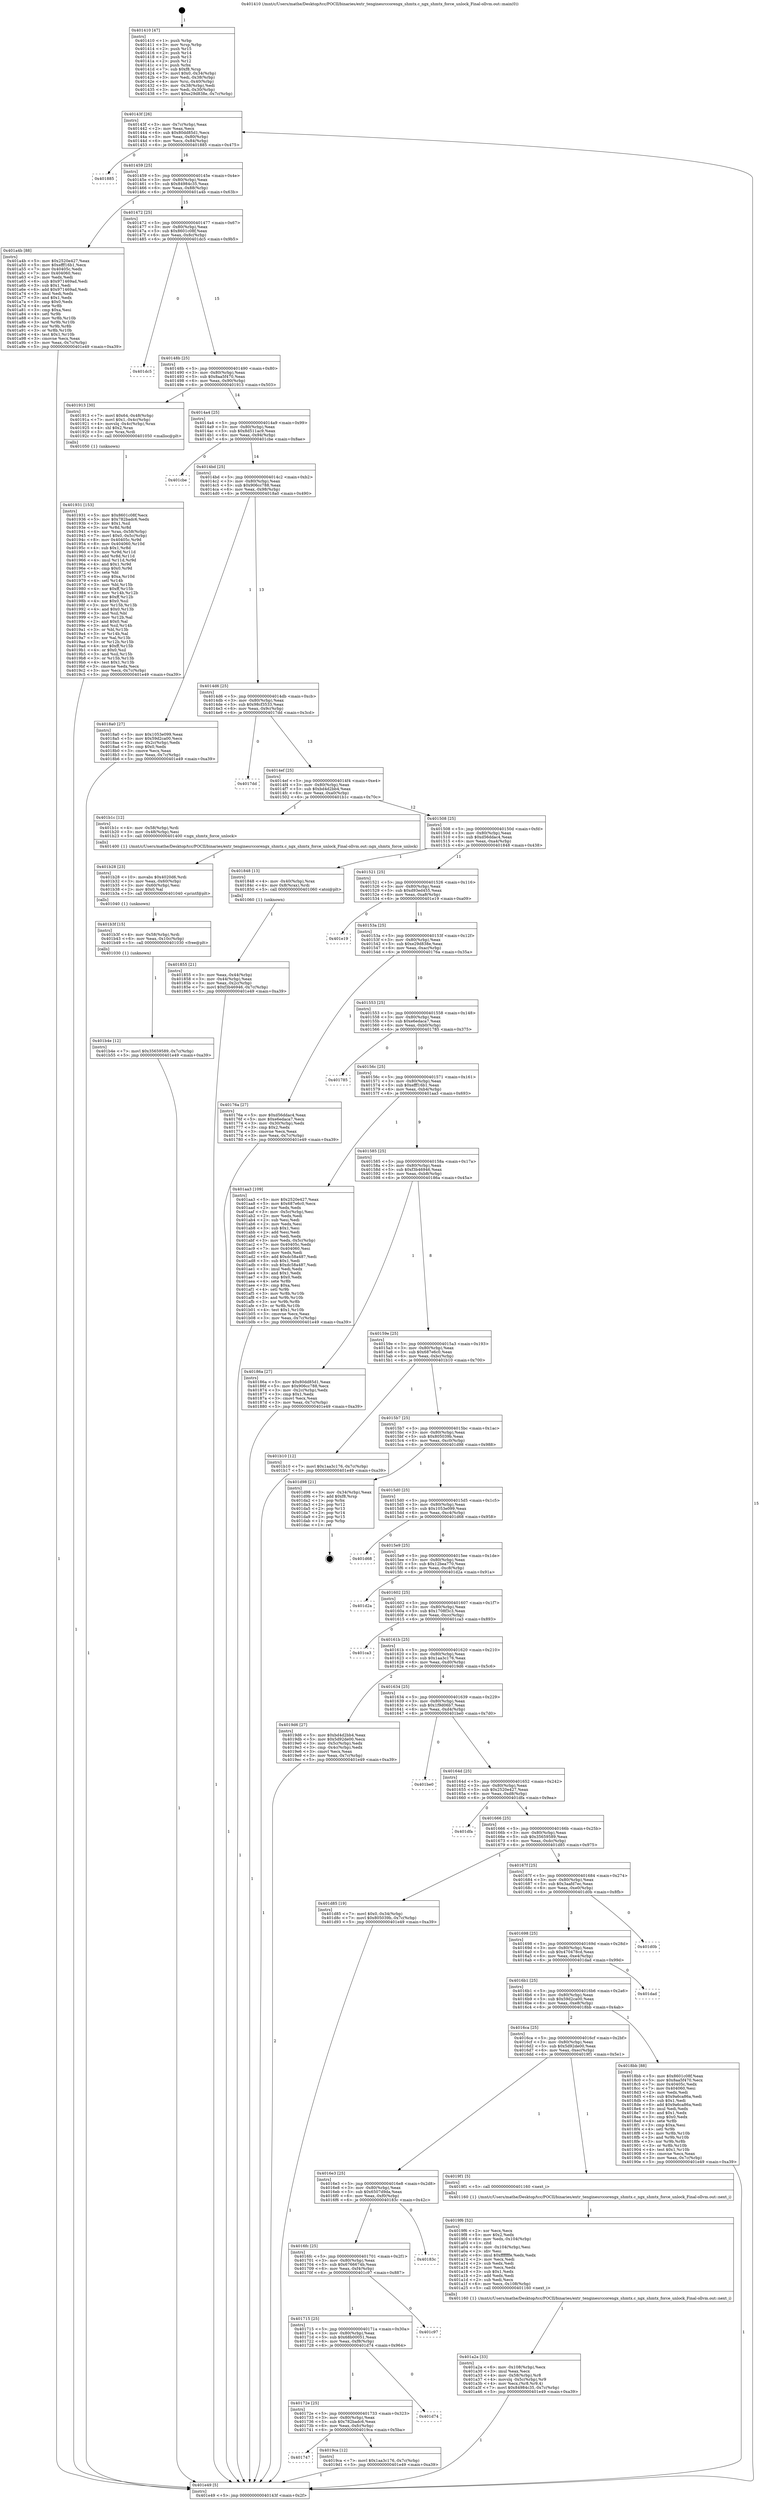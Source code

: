 digraph "0x401410" {
  label = "0x401410 (/mnt/c/Users/mathe/Desktop/tcc/POCII/binaries/extr_tenginesrccorengx_shmtx.c_ngx_shmtx_force_unlock_Final-ollvm.out::main(0))"
  labelloc = "t"
  node[shape=record]

  Entry [label="",width=0.3,height=0.3,shape=circle,fillcolor=black,style=filled]
  "0x40143f" [label="{
     0x40143f [26]\l
     | [instrs]\l
     &nbsp;&nbsp;0x40143f \<+3\>: mov -0x7c(%rbp),%eax\l
     &nbsp;&nbsp;0x401442 \<+2\>: mov %eax,%ecx\l
     &nbsp;&nbsp;0x401444 \<+6\>: sub $0x80dd85d1,%ecx\l
     &nbsp;&nbsp;0x40144a \<+3\>: mov %eax,-0x80(%rbp)\l
     &nbsp;&nbsp;0x40144d \<+6\>: mov %ecx,-0x84(%rbp)\l
     &nbsp;&nbsp;0x401453 \<+6\>: je 0000000000401885 \<main+0x475\>\l
  }"]
  "0x401885" [label="{
     0x401885\l
  }", style=dashed]
  "0x401459" [label="{
     0x401459 [25]\l
     | [instrs]\l
     &nbsp;&nbsp;0x401459 \<+5\>: jmp 000000000040145e \<main+0x4e\>\l
     &nbsp;&nbsp;0x40145e \<+3\>: mov -0x80(%rbp),%eax\l
     &nbsp;&nbsp;0x401461 \<+5\>: sub $0x84984c35,%eax\l
     &nbsp;&nbsp;0x401466 \<+6\>: mov %eax,-0x88(%rbp)\l
     &nbsp;&nbsp;0x40146c \<+6\>: je 0000000000401a4b \<main+0x63b\>\l
  }"]
  Exit [label="",width=0.3,height=0.3,shape=circle,fillcolor=black,style=filled,peripheries=2]
  "0x401a4b" [label="{
     0x401a4b [88]\l
     | [instrs]\l
     &nbsp;&nbsp;0x401a4b \<+5\>: mov $0x2520e427,%eax\l
     &nbsp;&nbsp;0x401a50 \<+5\>: mov $0xefff16b1,%ecx\l
     &nbsp;&nbsp;0x401a55 \<+7\>: mov 0x40405c,%edx\l
     &nbsp;&nbsp;0x401a5c \<+7\>: mov 0x404060,%esi\l
     &nbsp;&nbsp;0x401a63 \<+2\>: mov %edx,%edi\l
     &nbsp;&nbsp;0x401a65 \<+6\>: sub $0x971469ad,%edi\l
     &nbsp;&nbsp;0x401a6b \<+3\>: sub $0x1,%edi\l
     &nbsp;&nbsp;0x401a6e \<+6\>: add $0x971469ad,%edi\l
     &nbsp;&nbsp;0x401a74 \<+3\>: imul %edi,%edx\l
     &nbsp;&nbsp;0x401a77 \<+3\>: and $0x1,%edx\l
     &nbsp;&nbsp;0x401a7a \<+3\>: cmp $0x0,%edx\l
     &nbsp;&nbsp;0x401a7d \<+4\>: sete %r8b\l
     &nbsp;&nbsp;0x401a81 \<+3\>: cmp $0xa,%esi\l
     &nbsp;&nbsp;0x401a84 \<+4\>: setl %r9b\l
     &nbsp;&nbsp;0x401a88 \<+3\>: mov %r8b,%r10b\l
     &nbsp;&nbsp;0x401a8b \<+3\>: and %r9b,%r10b\l
     &nbsp;&nbsp;0x401a8e \<+3\>: xor %r9b,%r8b\l
     &nbsp;&nbsp;0x401a91 \<+3\>: or %r8b,%r10b\l
     &nbsp;&nbsp;0x401a94 \<+4\>: test $0x1,%r10b\l
     &nbsp;&nbsp;0x401a98 \<+3\>: cmovne %ecx,%eax\l
     &nbsp;&nbsp;0x401a9b \<+3\>: mov %eax,-0x7c(%rbp)\l
     &nbsp;&nbsp;0x401a9e \<+5\>: jmp 0000000000401e49 \<main+0xa39\>\l
  }"]
  "0x401472" [label="{
     0x401472 [25]\l
     | [instrs]\l
     &nbsp;&nbsp;0x401472 \<+5\>: jmp 0000000000401477 \<main+0x67\>\l
     &nbsp;&nbsp;0x401477 \<+3\>: mov -0x80(%rbp),%eax\l
     &nbsp;&nbsp;0x40147a \<+5\>: sub $0x8601c08f,%eax\l
     &nbsp;&nbsp;0x40147f \<+6\>: mov %eax,-0x8c(%rbp)\l
     &nbsp;&nbsp;0x401485 \<+6\>: je 0000000000401dc5 \<main+0x9b5\>\l
  }"]
  "0x401b4e" [label="{
     0x401b4e [12]\l
     | [instrs]\l
     &nbsp;&nbsp;0x401b4e \<+7\>: movl $0x35659589,-0x7c(%rbp)\l
     &nbsp;&nbsp;0x401b55 \<+5\>: jmp 0000000000401e49 \<main+0xa39\>\l
  }"]
  "0x401dc5" [label="{
     0x401dc5\l
  }", style=dashed]
  "0x40148b" [label="{
     0x40148b [25]\l
     | [instrs]\l
     &nbsp;&nbsp;0x40148b \<+5\>: jmp 0000000000401490 \<main+0x80\>\l
     &nbsp;&nbsp;0x401490 \<+3\>: mov -0x80(%rbp),%eax\l
     &nbsp;&nbsp;0x401493 \<+5\>: sub $0x8aa5f470,%eax\l
     &nbsp;&nbsp;0x401498 \<+6\>: mov %eax,-0x90(%rbp)\l
     &nbsp;&nbsp;0x40149e \<+6\>: je 0000000000401913 \<main+0x503\>\l
  }"]
  "0x401b3f" [label="{
     0x401b3f [15]\l
     | [instrs]\l
     &nbsp;&nbsp;0x401b3f \<+4\>: mov -0x58(%rbp),%rdi\l
     &nbsp;&nbsp;0x401b43 \<+6\>: mov %eax,-0x10c(%rbp)\l
     &nbsp;&nbsp;0x401b49 \<+5\>: call 0000000000401030 \<free@plt\>\l
     | [calls]\l
     &nbsp;&nbsp;0x401030 \{1\} (unknown)\l
  }"]
  "0x401913" [label="{
     0x401913 [30]\l
     | [instrs]\l
     &nbsp;&nbsp;0x401913 \<+7\>: movl $0x64,-0x48(%rbp)\l
     &nbsp;&nbsp;0x40191a \<+7\>: movl $0x1,-0x4c(%rbp)\l
     &nbsp;&nbsp;0x401921 \<+4\>: movslq -0x4c(%rbp),%rax\l
     &nbsp;&nbsp;0x401925 \<+4\>: shl $0x2,%rax\l
     &nbsp;&nbsp;0x401929 \<+3\>: mov %rax,%rdi\l
     &nbsp;&nbsp;0x40192c \<+5\>: call 0000000000401050 \<malloc@plt\>\l
     | [calls]\l
     &nbsp;&nbsp;0x401050 \{1\} (unknown)\l
  }"]
  "0x4014a4" [label="{
     0x4014a4 [25]\l
     | [instrs]\l
     &nbsp;&nbsp;0x4014a4 \<+5\>: jmp 00000000004014a9 \<main+0x99\>\l
     &nbsp;&nbsp;0x4014a9 \<+3\>: mov -0x80(%rbp),%eax\l
     &nbsp;&nbsp;0x4014ac \<+5\>: sub $0x8d511ac9,%eax\l
     &nbsp;&nbsp;0x4014b1 \<+6\>: mov %eax,-0x94(%rbp)\l
     &nbsp;&nbsp;0x4014b7 \<+6\>: je 0000000000401cbe \<main+0x8ae\>\l
  }"]
  "0x401b28" [label="{
     0x401b28 [23]\l
     | [instrs]\l
     &nbsp;&nbsp;0x401b28 \<+10\>: movabs $0x4020d6,%rdi\l
     &nbsp;&nbsp;0x401b32 \<+3\>: mov %eax,-0x60(%rbp)\l
     &nbsp;&nbsp;0x401b35 \<+3\>: mov -0x60(%rbp),%esi\l
     &nbsp;&nbsp;0x401b38 \<+2\>: mov $0x0,%al\l
     &nbsp;&nbsp;0x401b3a \<+5\>: call 0000000000401040 \<printf@plt\>\l
     | [calls]\l
     &nbsp;&nbsp;0x401040 \{1\} (unknown)\l
  }"]
  "0x401cbe" [label="{
     0x401cbe\l
  }", style=dashed]
  "0x4014bd" [label="{
     0x4014bd [25]\l
     | [instrs]\l
     &nbsp;&nbsp;0x4014bd \<+5\>: jmp 00000000004014c2 \<main+0xb2\>\l
     &nbsp;&nbsp;0x4014c2 \<+3\>: mov -0x80(%rbp),%eax\l
     &nbsp;&nbsp;0x4014c5 \<+5\>: sub $0x906cc788,%eax\l
     &nbsp;&nbsp;0x4014ca \<+6\>: mov %eax,-0x98(%rbp)\l
     &nbsp;&nbsp;0x4014d0 \<+6\>: je 00000000004018a0 \<main+0x490\>\l
  }"]
  "0x401a2a" [label="{
     0x401a2a [33]\l
     | [instrs]\l
     &nbsp;&nbsp;0x401a2a \<+6\>: mov -0x108(%rbp),%ecx\l
     &nbsp;&nbsp;0x401a30 \<+3\>: imul %eax,%ecx\l
     &nbsp;&nbsp;0x401a33 \<+4\>: mov -0x58(%rbp),%r8\l
     &nbsp;&nbsp;0x401a37 \<+4\>: movslq -0x5c(%rbp),%r9\l
     &nbsp;&nbsp;0x401a3b \<+4\>: mov %ecx,(%r8,%r9,4)\l
     &nbsp;&nbsp;0x401a3f \<+7\>: movl $0x84984c35,-0x7c(%rbp)\l
     &nbsp;&nbsp;0x401a46 \<+5\>: jmp 0000000000401e49 \<main+0xa39\>\l
  }"]
  "0x4018a0" [label="{
     0x4018a0 [27]\l
     | [instrs]\l
     &nbsp;&nbsp;0x4018a0 \<+5\>: mov $0x1053e099,%eax\l
     &nbsp;&nbsp;0x4018a5 \<+5\>: mov $0x59d2ca00,%ecx\l
     &nbsp;&nbsp;0x4018aa \<+3\>: mov -0x2c(%rbp),%edx\l
     &nbsp;&nbsp;0x4018ad \<+3\>: cmp $0x0,%edx\l
     &nbsp;&nbsp;0x4018b0 \<+3\>: cmove %ecx,%eax\l
     &nbsp;&nbsp;0x4018b3 \<+3\>: mov %eax,-0x7c(%rbp)\l
     &nbsp;&nbsp;0x4018b6 \<+5\>: jmp 0000000000401e49 \<main+0xa39\>\l
  }"]
  "0x4014d6" [label="{
     0x4014d6 [25]\l
     | [instrs]\l
     &nbsp;&nbsp;0x4014d6 \<+5\>: jmp 00000000004014db \<main+0xcb\>\l
     &nbsp;&nbsp;0x4014db \<+3\>: mov -0x80(%rbp),%eax\l
     &nbsp;&nbsp;0x4014de \<+5\>: sub $0x98cf3533,%eax\l
     &nbsp;&nbsp;0x4014e3 \<+6\>: mov %eax,-0x9c(%rbp)\l
     &nbsp;&nbsp;0x4014e9 \<+6\>: je 00000000004017dd \<main+0x3cd\>\l
  }"]
  "0x4019f6" [label="{
     0x4019f6 [52]\l
     | [instrs]\l
     &nbsp;&nbsp;0x4019f6 \<+2\>: xor %ecx,%ecx\l
     &nbsp;&nbsp;0x4019f8 \<+5\>: mov $0x2,%edx\l
     &nbsp;&nbsp;0x4019fd \<+6\>: mov %edx,-0x104(%rbp)\l
     &nbsp;&nbsp;0x401a03 \<+1\>: cltd\l
     &nbsp;&nbsp;0x401a04 \<+6\>: mov -0x104(%rbp),%esi\l
     &nbsp;&nbsp;0x401a0a \<+2\>: idiv %esi\l
     &nbsp;&nbsp;0x401a0c \<+6\>: imul $0xfffffffe,%edx,%edx\l
     &nbsp;&nbsp;0x401a12 \<+2\>: mov %ecx,%edi\l
     &nbsp;&nbsp;0x401a14 \<+2\>: sub %edx,%edi\l
     &nbsp;&nbsp;0x401a16 \<+2\>: mov %ecx,%edx\l
     &nbsp;&nbsp;0x401a18 \<+3\>: sub $0x1,%edx\l
     &nbsp;&nbsp;0x401a1b \<+2\>: add %edx,%edi\l
     &nbsp;&nbsp;0x401a1d \<+2\>: sub %edi,%ecx\l
     &nbsp;&nbsp;0x401a1f \<+6\>: mov %ecx,-0x108(%rbp)\l
     &nbsp;&nbsp;0x401a25 \<+5\>: call 0000000000401160 \<next_i\>\l
     | [calls]\l
     &nbsp;&nbsp;0x401160 \{1\} (/mnt/c/Users/mathe/Desktop/tcc/POCII/binaries/extr_tenginesrccorengx_shmtx.c_ngx_shmtx_force_unlock_Final-ollvm.out::next_i)\l
  }"]
  "0x4017dd" [label="{
     0x4017dd\l
  }", style=dashed]
  "0x4014ef" [label="{
     0x4014ef [25]\l
     | [instrs]\l
     &nbsp;&nbsp;0x4014ef \<+5\>: jmp 00000000004014f4 \<main+0xe4\>\l
     &nbsp;&nbsp;0x4014f4 \<+3\>: mov -0x80(%rbp),%eax\l
     &nbsp;&nbsp;0x4014f7 \<+5\>: sub $0xbd4d2bb4,%eax\l
     &nbsp;&nbsp;0x4014fc \<+6\>: mov %eax,-0xa0(%rbp)\l
     &nbsp;&nbsp;0x401502 \<+6\>: je 0000000000401b1c \<main+0x70c\>\l
  }"]
  "0x401747" [label="{
     0x401747\l
  }", style=dashed]
  "0x401b1c" [label="{
     0x401b1c [12]\l
     | [instrs]\l
     &nbsp;&nbsp;0x401b1c \<+4\>: mov -0x58(%rbp),%rdi\l
     &nbsp;&nbsp;0x401b20 \<+3\>: mov -0x48(%rbp),%esi\l
     &nbsp;&nbsp;0x401b23 \<+5\>: call 0000000000401400 \<ngx_shmtx_force_unlock\>\l
     | [calls]\l
     &nbsp;&nbsp;0x401400 \{1\} (/mnt/c/Users/mathe/Desktop/tcc/POCII/binaries/extr_tenginesrccorengx_shmtx.c_ngx_shmtx_force_unlock_Final-ollvm.out::ngx_shmtx_force_unlock)\l
  }"]
  "0x401508" [label="{
     0x401508 [25]\l
     | [instrs]\l
     &nbsp;&nbsp;0x401508 \<+5\>: jmp 000000000040150d \<main+0xfd\>\l
     &nbsp;&nbsp;0x40150d \<+3\>: mov -0x80(%rbp),%eax\l
     &nbsp;&nbsp;0x401510 \<+5\>: sub $0xd56ddac4,%eax\l
     &nbsp;&nbsp;0x401515 \<+6\>: mov %eax,-0xa4(%rbp)\l
     &nbsp;&nbsp;0x40151b \<+6\>: je 0000000000401848 \<main+0x438\>\l
  }"]
  "0x4019ca" [label="{
     0x4019ca [12]\l
     | [instrs]\l
     &nbsp;&nbsp;0x4019ca \<+7\>: movl $0x1aa3c176,-0x7c(%rbp)\l
     &nbsp;&nbsp;0x4019d1 \<+5\>: jmp 0000000000401e49 \<main+0xa39\>\l
  }"]
  "0x401848" [label="{
     0x401848 [13]\l
     | [instrs]\l
     &nbsp;&nbsp;0x401848 \<+4\>: mov -0x40(%rbp),%rax\l
     &nbsp;&nbsp;0x40184c \<+4\>: mov 0x8(%rax),%rdi\l
     &nbsp;&nbsp;0x401850 \<+5\>: call 0000000000401060 \<atoi@plt\>\l
     | [calls]\l
     &nbsp;&nbsp;0x401060 \{1\} (unknown)\l
  }"]
  "0x401521" [label="{
     0x401521 [25]\l
     | [instrs]\l
     &nbsp;&nbsp;0x401521 \<+5\>: jmp 0000000000401526 \<main+0x116\>\l
     &nbsp;&nbsp;0x401526 \<+3\>: mov -0x80(%rbp),%eax\l
     &nbsp;&nbsp;0x401529 \<+5\>: sub $0xd93ed455,%eax\l
     &nbsp;&nbsp;0x40152e \<+6\>: mov %eax,-0xa8(%rbp)\l
     &nbsp;&nbsp;0x401534 \<+6\>: je 0000000000401e19 \<main+0xa09\>\l
  }"]
  "0x40172e" [label="{
     0x40172e [25]\l
     | [instrs]\l
     &nbsp;&nbsp;0x40172e \<+5\>: jmp 0000000000401733 \<main+0x323\>\l
     &nbsp;&nbsp;0x401733 \<+3\>: mov -0x80(%rbp),%eax\l
     &nbsp;&nbsp;0x401736 \<+5\>: sub $0x782badc6,%eax\l
     &nbsp;&nbsp;0x40173b \<+6\>: mov %eax,-0xfc(%rbp)\l
     &nbsp;&nbsp;0x401741 \<+6\>: je 00000000004019ca \<main+0x5ba\>\l
  }"]
  "0x401e19" [label="{
     0x401e19\l
  }", style=dashed]
  "0x40153a" [label="{
     0x40153a [25]\l
     | [instrs]\l
     &nbsp;&nbsp;0x40153a \<+5\>: jmp 000000000040153f \<main+0x12f\>\l
     &nbsp;&nbsp;0x40153f \<+3\>: mov -0x80(%rbp),%eax\l
     &nbsp;&nbsp;0x401542 \<+5\>: sub $0xe29d838e,%eax\l
     &nbsp;&nbsp;0x401547 \<+6\>: mov %eax,-0xac(%rbp)\l
     &nbsp;&nbsp;0x40154d \<+6\>: je 000000000040176a \<main+0x35a\>\l
  }"]
  "0x401d74" [label="{
     0x401d74\l
  }", style=dashed]
  "0x40176a" [label="{
     0x40176a [27]\l
     | [instrs]\l
     &nbsp;&nbsp;0x40176a \<+5\>: mov $0xd56ddac4,%eax\l
     &nbsp;&nbsp;0x40176f \<+5\>: mov $0xe6edaca7,%ecx\l
     &nbsp;&nbsp;0x401774 \<+3\>: mov -0x30(%rbp),%edx\l
     &nbsp;&nbsp;0x401777 \<+3\>: cmp $0x2,%edx\l
     &nbsp;&nbsp;0x40177a \<+3\>: cmovne %ecx,%eax\l
     &nbsp;&nbsp;0x40177d \<+3\>: mov %eax,-0x7c(%rbp)\l
     &nbsp;&nbsp;0x401780 \<+5\>: jmp 0000000000401e49 \<main+0xa39\>\l
  }"]
  "0x401553" [label="{
     0x401553 [25]\l
     | [instrs]\l
     &nbsp;&nbsp;0x401553 \<+5\>: jmp 0000000000401558 \<main+0x148\>\l
     &nbsp;&nbsp;0x401558 \<+3\>: mov -0x80(%rbp),%eax\l
     &nbsp;&nbsp;0x40155b \<+5\>: sub $0xe6edaca7,%eax\l
     &nbsp;&nbsp;0x401560 \<+6\>: mov %eax,-0xb0(%rbp)\l
     &nbsp;&nbsp;0x401566 \<+6\>: je 0000000000401785 \<main+0x375\>\l
  }"]
  "0x401e49" [label="{
     0x401e49 [5]\l
     | [instrs]\l
     &nbsp;&nbsp;0x401e49 \<+5\>: jmp 000000000040143f \<main+0x2f\>\l
  }"]
  "0x401410" [label="{
     0x401410 [47]\l
     | [instrs]\l
     &nbsp;&nbsp;0x401410 \<+1\>: push %rbp\l
     &nbsp;&nbsp;0x401411 \<+3\>: mov %rsp,%rbp\l
     &nbsp;&nbsp;0x401414 \<+2\>: push %r15\l
     &nbsp;&nbsp;0x401416 \<+2\>: push %r14\l
     &nbsp;&nbsp;0x401418 \<+2\>: push %r13\l
     &nbsp;&nbsp;0x40141a \<+2\>: push %r12\l
     &nbsp;&nbsp;0x40141c \<+1\>: push %rbx\l
     &nbsp;&nbsp;0x40141d \<+7\>: sub $0xf8,%rsp\l
     &nbsp;&nbsp;0x401424 \<+7\>: movl $0x0,-0x34(%rbp)\l
     &nbsp;&nbsp;0x40142b \<+3\>: mov %edi,-0x38(%rbp)\l
     &nbsp;&nbsp;0x40142e \<+4\>: mov %rsi,-0x40(%rbp)\l
     &nbsp;&nbsp;0x401432 \<+3\>: mov -0x38(%rbp),%edi\l
     &nbsp;&nbsp;0x401435 \<+3\>: mov %edi,-0x30(%rbp)\l
     &nbsp;&nbsp;0x401438 \<+7\>: movl $0xe29d838e,-0x7c(%rbp)\l
  }"]
  "0x401855" [label="{
     0x401855 [21]\l
     | [instrs]\l
     &nbsp;&nbsp;0x401855 \<+3\>: mov %eax,-0x44(%rbp)\l
     &nbsp;&nbsp;0x401858 \<+3\>: mov -0x44(%rbp),%eax\l
     &nbsp;&nbsp;0x40185b \<+3\>: mov %eax,-0x2c(%rbp)\l
     &nbsp;&nbsp;0x40185e \<+7\>: movl $0xf3b46946,-0x7c(%rbp)\l
     &nbsp;&nbsp;0x401865 \<+5\>: jmp 0000000000401e49 \<main+0xa39\>\l
  }"]
  "0x401715" [label="{
     0x401715 [25]\l
     | [instrs]\l
     &nbsp;&nbsp;0x401715 \<+5\>: jmp 000000000040171a \<main+0x30a\>\l
     &nbsp;&nbsp;0x40171a \<+3\>: mov -0x80(%rbp),%eax\l
     &nbsp;&nbsp;0x40171d \<+5\>: sub $0x68b00051,%eax\l
     &nbsp;&nbsp;0x401722 \<+6\>: mov %eax,-0xf8(%rbp)\l
     &nbsp;&nbsp;0x401728 \<+6\>: je 0000000000401d74 \<main+0x964\>\l
  }"]
  "0x401785" [label="{
     0x401785\l
  }", style=dashed]
  "0x40156c" [label="{
     0x40156c [25]\l
     | [instrs]\l
     &nbsp;&nbsp;0x40156c \<+5\>: jmp 0000000000401571 \<main+0x161\>\l
     &nbsp;&nbsp;0x401571 \<+3\>: mov -0x80(%rbp),%eax\l
     &nbsp;&nbsp;0x401574 \<+5\>: sub $0xefff16b1,%eax\l
     &nbsp;&nbsp;0x401579 \<+6\>: mov %eax,-0xb4(%rbp)\l
     &nbsp;&nbsp;0x40157f \<+6\>: je 0000000000401aa3 \<main+0x693\>\l
  }"]
  "0x401c97" [label="{
     0x401c97\l
  }", style=dashed]
  "0x401aa3" [label="{
     0x401aa3 [109]\l
     | [instrs]\l
     &nbsp;&nbsp;0x401aa3 \<+5\>: mov $0x2520e427,%eax\l
     &nbsp;&nbsp;0x401aa8 \<+5\>: mov $0x687e6c0,%ecx\l
     &nbsp;&nbsp;0x401aad \<+2\>: xor %edx,%edx\l
     &nbsp;&nbsp;0x401aaf \<+3\>: mov -0x5c(%rbp),%esi\l
     &nbsp;&nbsp;0x401ab2 \<+2\>: mov %edx,%edi\l
     &nbsp;&nbsp;0x401ab4 \<+2\>: sub %esi,%edi\l
     &nbsp;&nbsp;0x401ab6 \<+2\>: mov %edx,%esi\l
     &nbsp;&nbsp;0x401ab8 \<+3\>: sub $0x1,%esi\l
     &nbsp;&nbsp;0x401abb \<+2\>: add %esi,%edi\l
     &nbsp;&nbsp;0x401abd \<+2\>: sub %edi,%edx\l
     &nbsp;&nbsp;0x401abf \<+3\>: mov %edx,-0x5c(%rbp)\l
     &nbsp;&nbsp;0x401ac2 \<+7\>: mov 0x40405c,%edx\l
     &nbsp;&nbsp;0x401ac9 \<+7\>: mov 0x404060,%esi\l
     &nbsp;&nbsp;0x401ad0 \<+2\>: mov %edx,%edi\l
     &nbsp;&nbsp;0x401ad2 \<+6\>: add $0xdc58a487,%edi\l
     &nbsp;&nbsp;0x401ad8 \<+3\>: sub $0x1,%edi\l
     &nbsp;&nbsp;0x401adb \<+6\>: sub $0xdc58a487,%edi\l
     &nbsp;&nbsp;0x401ae1 \<+3\>: imul %edi,%edx\l
     &nbsp;&nbsp;0x401ae4 \<+3\>: and $0x1,%edx\l
     &nbsp;&nbsp;0x401ae7 \<+3\>: cmp $0x0,%edx\l
     &nbsp;&nbsp;0x401aea \<+4\>: sete %r8b\l
     &nbsp;&nbsp;0x401aee \<+3\>: cmp $0xa,%esi\l
     &nbsp;&nbsp;0x401af1 \<+4\>: setl %r9b\l
     &nbsp;&nbsp;0x401af5 \<+3\>: mov %r8b,%r10b\l
     &nbsp;&nbsp;0x401af8 \<+3\>: and %r9b,%r10b\l
     &nbsp;&nbsp;0x401afb \<+3\>: xor %r9b,%r8b\l
     &nbsp;&nbsp;0x401afe \<+3\>: or %r8b,%r10b\l
     &nbsp;&nbsp;0x401b01 \<+4\>: test $0x1,%r10b\l
     &nbsp;&nbsp;0x401b05 \<+3\>: cmovne %ecx,%eax\l
     &nbsp;&nbsp;0x401b08 \<+3\>: mov %eax,-0x7c(%rbp)\l
     &nbsp;&nbsp;0x401b0b \<+5\>: jmp 0000000000401e49 \<main+0xa39\>\l
  }"]
  "0x401585" [label="{
     0x401585 [25]\l
     | [instrs]\l
     &nbsp;&nbsp;0x401585 \<+5\>: jmp 000000000040158a \<main+0x17a\>\l
     &nbsp;&nbsp;0x40158a \<+3\>: mov -0x80(%rbp),%eax\l
     &nbsp;&nbsp;0x40158d \<+5\>: sub $0xf3b46946,%eax\l
     &nbsp;&nbsp;0x401592 \<+6\>: mov %eax,-0xb8(%rbp)\l
     &nbsp;&nbsp;0x401598 \<+6\>: je 000000000040186a \<main+0x45a\>\l
  }"]
  "0x4016fc" [label="{
     0x4016fc [25]\l
     | [instrs]\l
     &nbsp;&nbsp;0x4016fc \<+5\>: jmp 0000000000401701 \<main+0x2f1\>\l
     &nbsp;&nbsp;0x401701 \<+3\>: mov -0x80(%rbp),%eax\l
     &nbsp;&nbsp;0x401704 \<+5\>: sub $0x6766674b,%eax\l
     &nbsp;&nbsp;0x401709 \<+6\>: mov %eax,-0xf4(%rbp)\l
     &nbsp;&nbsp;0x40170f \<+6\>: je 0000000000401c97 \<main+0x887\>\l
  }"]
  "0x40186a" [label="{
     0x40186a [27]\l
     | [instrs]\l
     &nbsp;&nbsp;0x40186a \<+5\>: mov $0x80dd85d1,%eax\l
     &nbsp;&nbsp;0x40186f \<+5\>: mov $0x906cc788,%ecx\l
     &nbsp;&nbsp;0x401874 \<+3\>: mov -0x2c(%rbp),%edx\l
     &nbsp;&nbsp;0x401877 \<+3\>: cmp $0x1,%edx\l
     &nbsp;&nbsp;0x40187a \<+3\>: cmovl %ecx,%eax\l
     &nbsp;&nbsp;0x40187d \<+3\>: mov %eax,-0x7c(%rbp)\l
     &nbsp;&nbsp;0x401880 \<+5\>: jmp 0000000000401e49 \<main+0xa39\>\l
  }"]
  "0x40159e" [label="{
     0x40159e [25]\l
     | [instrs]\l
     &nbsp;&nbsp;0x40159e \<+5\>: jmp 00000000004015a3 \<main+0x193\>\l
     &nbsp;&nbsp;0x4015a3 \<+3\>: mov -0x80(%rbp),%eax\l
     &nbsp;&nbsp;0x4015a6 \<+5\>: sub $0x687e6c0,%eax\l
     &nbsp;&nbsp;0x4015ab \<+6\>: mov %eax,-0xbc(%rbp)\l
     &nbsp;&nbsp;0x4015b1 \<+6\>: je 0000000000401b10 \<main+0x700\>\l
  }"]
  "0x40183c" [label="{
     0x40183c\l
  }", style=dashed]
  "0x401b10" [label="{
     0x401b10 [12]\l
     | [instrs]\l
     &nbsp;&nbsp;0x401b10 \<+7\>: movl $0x1aa3c176,-0x7c(%rbp)\l
     &nbsp;&nbsp;0x401b17 \<+5\>: jmp 0000000000401e49 \<main+0xa39\>\l
  }"]
  "0x4015b7" [label="{
     0x4015b7 [25]\l
     | [instrs]\l
     &nbsp;&nbsp;0x4015b7 \<+5\>: jmp 00000000004015bc \<main+0x1ac\>\l
     &nbsp;&nbsp;0x4015bc \<+3\>: mov -0x80(%rbp),%eax\l
     &nbsp;&nbsp;0x4015bf \<+5\>: sub $0x805039b,%eax\l
     &nbsp;&nbsp;0x4015c4 \<+6\>: mov %eax,-0xc0(%rbp)\l
     &nbsp;&nbsp;0x4015ca \<+6\>: je 0000000000401d98 \<main+0x988\>\l
  }"]
  "0x4016e3" [label="{
     0x4016e3 [25]\l
     | [instrs]\l
     &nbsp;&nbsp;0x4016e3 \<+5\>: jmp 00000000004016e8 \<main+0x2d8\>\l
     &nbsp;&nbsp;0x4016e8 \<+3\>: mov -0x80(%rbp),%eax\l
     &nbsp;&nbsp;0x4016eb \<+5\>: sub $0x6507d9da,%eax\l
     &nbsp;&nbsp;0x4016f0 \<+6\>: mov %eax,-0xf0(%rbp)\l
     &nbsp;&nbsp;0x4016f6 \<+6\>: je 000000000040183c \<main+0x42c\>\l
  }"]
  "0x401d98" [label="{
     0x401d98 [21]\l
     | [instrs]\l
     &nbsp;&nbsp;0x401d98 \<+3\>: mov -0x34(%rbp),%eax\l
     &nbsp;&nbsp;0x401d9b \<+7\>: add $0xf8,%rsp\l
     &nbsp;&nbsp;0x401da2 \<+1\>: pop %rbx\l
     &nbsp;&nbsp;0x401da3 \<+2\>: pop %r12\l
     &nbsp;&nbsp;0x401da5 \<+2\>: pop %r13\l
     &nbsp;&nbsp;0x401da7 \<+2\>: pop %r14\l
     &nbsp;&nbsp;0x401da9 \<+2\>: pop %r15\l
     &nbsp;&nbsp;0x401dab \<+1\>: pop %rbp\l
     &nbsp;&nbsp;0x401dac \<+1\>: ret\l
  }"]
  "0x4015d0" [label="{
     0x4015d0 [25]\l
     | [instrs]\l
     &nbsp;&nbsp;0x4015d0 \<+5\>: jmp 00000000004015d5 \<main+0x1c5\>\l
     &nbsp;&nbsp;0x4015d5 \<+3\>: mov -0x80(%rbp),%eax\l
     &nbsp;&nbsp;0x4015d8 \<+5\>: sub $0x1053e099,%eax\l
     &nbsp;&nbsp;0x4015dd \<+6\>: mov %eax,-0xc4(%rbp)\l
     &nbsp;&nbsp;0x4015e3 \<+6\>: je 0000000000401d68 \<main+0x958\>\l
  }"]
  "0x4019f1" [label="{
     0x4019f1 [5]\l
     | [instrs]\l
     &nbsp;&nbsp;0x4019f1 \<+5\>: call 0000000000401160 \<next_i\>\l
     | [calls]\l
     &nbsp;&nbsp;0x401160 \{1\} (/mnt/c/Users/mathe/Desktop/tcc/POCII/binaries/extr_tenginesrccorengx_shmtx.c_ngx_shmtx_force_unlock_Final-ollvm.out::next_i)\l
  }"]
  "0x401d68" [label="{
     0x401d68\l
  }", style=dashed]
  "0x4015e9" [label="{
     0x4015e9 [25]\l
     | [instrs]\l
     &nbsp;&nbsp;0x4015e9 \<+5\>: jmp 00000000004015ee \<main+0x1de\>\l
     &nbsp;&nbsp;0x4015ee \<+3\>: mov -0x80(%rbp),%eax\l
     &nbsp;&nbsp;0x4015f1 \<+5\>: sub $0x12bea770,%eax\l
     &nbsp;&nbsp;0x4015f6 \<+6\>: mov %eax,-0xc8(%rbp)\l
     &nbsp;&nbsp;0x4015fc \<+6\>: je 0000000000401d2a \<main+0x91a\>\l
  }"]
  "0x401931" [label="{
     0x401931 [153]\l
     | [instrs]\l
     &nbsp;&nbsp;0x401931 \<+5\>: mov $0x8601c08f,%ecx\l
     &nbsp;&nbsp;0x401936 \<+5\>: mov $0x782badc6,%edx\l
     &nbsp;&nbsp;0x40193b \<+3\>: mov $0x1,%sil\l
     &nbsp;&nbsp;0x40193e \<+3\>: xor %r8d,%r8d\l
     &nbsp;&nbsp;0x401941 \<+4\>: mov %rax,-0x58(%rbp)\l
     &nbsp;&nbsp;0x401945 \<+7\>: movl $0x0,-0x5c(%rbp)\l
     &nbsp;&nbsp;0x40194c \<+8\>: mov 0x40405c,%r9d\l
     &nbsp;&nbsp;0x401954 \<+8\>: mov 0x404060,%r10d\l
     &nbsp;&nbsp;0x40195c \<+4\>: sub $0x1,%r8d\l
     &nbsp;&nbsp;0x401960 \<+3\>: mov %r9d,%r11d\l
     &nbsp;&nbsp;0x401963 \<+3\>: add %r8d,%r11d\l
     &nbsp;&nbsp;0x401966 \<+4\>: imul %r11d,%r9d\l
     &nbsp;&nbsp;0x40196a \<+4\>: and $0x1,%r9d\l
     &nbsp;&nbsp;0x40196e \<+4\>: cmp $0x0,%r9d\l
     &nbsp;&nbsp;0x401972 \<+3\>: sete %bl\l
     &nbsp;&nbsp;0x401975 \<+4\>: cmp $0xa,%r10d\l
     &nbsp;&nbsp;0x401979 \<+4\>: setl %r14b\l
     &nbsp;&nbsp;0x40197d \<+3\>: mov %bl,%r15b\l
     &nbsp;&nbsp;0x401980 \<+4\>: xor $0xff,%r15b\l
     &nbsp;&nbsp;0x401984 \<+3\>: mov %r14b,%r12b\l
     &nbsp;&nbsp;0x401987 \<+4\>: xor $0xff,%r12b\l
     &nbsp;&nbsp;0x40198b \<+4\>: xor $0x0,%sil\l
     &nbsp;&nbsp;0x40198f \<+3\>: mov %r15b,%r13b\l
     &nbsp;&nbsp;0x401992 \<+4\>: and $0x0,%r13b\l
     &nbsp;&nbsp;0x401996 \<+3\>: and %sil,%bl\l
     &nbsp;&nbsp;0x401999 \<+3\>: mov %r12b,%al\l
     &nbsp;&nbsp;0x40199c \<+2\>: and $0x0,%al\l
     &nbsp;&nbsp;0x40199e \<+3\>: and %sil,%r14b\l
     &nbsp;&nbsp;0x4019a1 \<+3\>: or %bl,%r13b\l
     &nbsp;&nbsp;0x4019a4 \<+3\>: or %r14b,%al\l
     &nbsp;&nbsp;0x4019a7 \<+3\>: xor %al,%r13b\l
     &nbsp;&nbsp;0x4019aa \<+3\>: or %r12b,%r15b\l
     &nbsp;&nbsp;0x4019ad \<+4\>: xor $0xff,%r15b\l
     &nbsp;&nbsp;0x4019b1 \<+4\>: or $0x0,%sil\l
     &nbsp;&nbsp;0x4019b5 \<+3\>: and %sil,%r15b\l
     &nbsp;&nbsp;0x4019b8 \<+3\>: or %r15b,%r13b\l
     &nbsp;&nbsp;0x4019bb \<+4\>: test $0x1,%r13b\l
     &nbsp;&nbsp;0x4019bf \<+3\>: cmovne %edx,%ecx\l
     &nbsp;&nbsp;0x4019c2 \<+3\>: mov %ecx,-0x7c(%rbp)\l
     &nbsp;&nbsp;0x4019c5 \<+5\>: jmp 0000000000401e49 \<main+0xa39\>\l
  }"]
  "0x401d2a" [label="{
     0x401d2a\l
  }", style=dashed]
  "0x401602" [label="{
     0x401602 [25]\l
     | [instrs]\l
     &nbsp;&nbsp;0x401602 \<+5\>: jmp 0000000000401607 \<main+0x1f7\>\l
     &nbsp;&nbsp;0x401607 \<+3\>: mov -0x80(%rbp),%eax\l
     &nbsp;&nbsp;0x40160a \<+5\>: sub $0x1708f3c3,%eax\l
     &nbsp;&nbsp;0x40160f \<+6\>: mov %eax,-0xcc(%rbp)\l
     &nbsp;&nbsp;0x401615 \<+6\>: je 0000000000401ca3 \<main+0x893\>\l
  }"]
  "0x4016ca" [label="{
     0x4016ca [25]\l
     | [instrs]\l
     &nbsp;&nbsp;0x4016ca \<+5\>: jmp 00000000004016cf \<main+0x2bf\>\l
     &nbsp;&nbsp;0x4016cf \<+3\>: mov -0x80(%rbp),%eax\l
     &nbsp;&nbsp;0x4016d2 \<+5\>: sub $0x5d92de00,%eax\l
     &nbsp;&nbsp;0x4016d7 \<+6\>: mov %eax,-0xec(%rbp)\l
     &nbsp;&nbsp;0x4016dd \<+6\>: je 00000000004019f1 \<main+0x5e1\>\l
  }"]
  "0x401ca3" [label="{
     0x401ca3\l
  }", style=dashed]
  "0x40161b" [label="{
     0x40161b [25]\l
     | [instrs]\l
     &nbsp;&nbsp;0x40161b \<+5\>: jmp 0000000000401620 \<main+0x210\>\l
     &nbsp;&nbsp;0x401620 \<+3\>: mov -0x80(%rbp),%eax\l
     &nbsp;&nbsp;0x401623 \<+5\>: sub $0x1aa3c176,%eax\l
     &nbsp;&nbsp;0x401628 \<+6\>: mov %eax,-0xd0(%rbp)\l
     &nbsp;&nbsp;0x40162e \<+6\>: je 00000000004019d6 \<main+0x5c6\>\l
  }"]
  "0x4018bb" [label="{
     0x4018bb [88]\l
     | [instrs]\l
     &nbsp;&nbsp;0x4018bb \<+5\>: mov $0x8601c08f,%eax\l
     &nbsp;&nbsp;0x4018c0 \<+5\>: mov $0x8aa5f470,%ecx\l
     &nbsp;&nbsp;0x4018c5 \<+7\>: mov 0x40405c,%edx\l
     &nbsp;&nbsp;0x4018cc \<+7\>: mov 0x404060,%esi\l
     &nbsp;&nbsp;0x4018d3 \<+2\>: mov %edx,%edi\l
     &nbsp;&nbsp;0x4018d5 \<+6\>: sub $0x9a6ca86a,%edi\l
     &nbsp;&nbsp;0x4018db \<+3\>: sub $0x1,%edi\l
     &nbsp;&nbsp;0x4018de \<+6\>: add $0x9a6ca86a,%edi\l
     &nbsp;&nbsp;0x4018e4 \<+3\>: imul %edi,%edx\l
     &nbsp;&nbsp;0x4018e7 \<+3\>: and $0x1,%edx\l
     &nbsp;&nbsp;0x4018ea \<+3\>: cmp $0x0,%edx\l
     &nbsp;&nbsp;0x4018ed \<+4\>: sete %r8b\l
     &nbsp;&nbsp;0x4018f1 \<+3\>: cmp $0xa,%esi\l
     &nbsp;&nbsp;0x4018f4 \<+4\>: setl %r9b\l
     &nbsp;&nbsp;0x4018f8 \<+3\>: mov %r8b,%r10b\l
     &nbsp;&nbsp;0x4018fb \<+3\>: and %r9b,%r10b\l
     &nbsp;&nbsp;0x4018fe \<+3\>: xor %r9b,%r8b\l
     &nbsp;&nbsp;0x401901 \<+3\>: or %r8b,%r10b\l
     &nbsp;&nbsp;0x401904 \<+4\>: test $0x1,%r10b\l
     &nbsp;&nbsp;0x401908 \<+3\>: cmovne %ecx,%eax\l
     &nbsp;&nbsp;0x40190b \<+3\>: mov %eax,-0x7c(%rbp)\l
     &nbsp;&nbsp;0x40190e \<+5\>: jmp 0000000000401e49 \<main+0xa39\>\l
  }"]
  "0x4019d6" [label="{
     0x4019d6 [27]\l
     | [instrs]\l
     &nbsp;&nbsp;0x4019d6 \<+5\>: mov $0xbd4d2bb4,%eax\l
     &nbsp;&nbsp;0x4019db \<+5\>: mov $0x5d92de00,%ecx\l
     &nbsp;&nbsp;0x4019e0 \<+3\>: mov -0x5c(%rbp),%edx\l
     &nbsp;&nbsp;0x4019e3 \<+3\>: cmp -0x4c(%rbp),%edx\l
     &nbsp;&nbsp;0x4019e6 \<+3\>: cmovl %ecx,%eax\l
     &nbsp;&nbsp;0x4019e9 \<+3\>: mov %eax,-0x7c(%rbp)\l
     &nbsp;&nbsp;0x4019ec \<+5\>: jmp 0000000000401e49 \<main+0xa39\>\l
  }"]
  "0x401634" [label="{
     0x401634 [25]\l
     | [instrs]\l
     &nbsp;&nbsp;0x401634 \<+5\>: jmp 0000000000401639 \<main+0x229\>\l
     &nbsp;&nbsp;0x401639 \<+3\>: mov -0x80(%rbp),%eax\l
     &nbsp;&nbsp;0x40163c \<+5\>: sub $0x1f9d06b7,%eax\l
     &nbsp;&nbsp;0x401641 \<+6\>: mov %eax,-0xd4(%rbp)\l
     &nbsp;&nbsp;0x401647 \<+6\>: je 0000000000401be0 \<main+0x7d0\>\l
  }"]
  "0x4016b1" [label="{
     0x4016b1 [25]\l
     | [instrs]\l
     &nbsp;&nbsp;0x4016b1 \<+5\>: jmp 00000000004016b6 \<main+0x2a6\>\l
     &nbsp;&nbsp;0x4016b6 \<+3\>: mov -0x80(%rbp),%eax\l
     &nbsp;&nbsp;0x4016b9 \<+5\>: sub $0x59d2ca00,%eax\l
     &nbsp;&nbsp;0x4016be \<+6\>: mov %eax,-0xe8(%rbp)\l
     &nbsp;&nbsp;0x4016c4 \<+6\>: je 00000000004018bb \<main+0x4ab\>\l
  }"]
  "0x401be0" [label="{
     0x401be0\l
  }", style=dashed]
  "0x40164d" [label="{
     0x40164d [25]\l
     | [instrs]\l
     &nbsp;&nbsp;0x40164d \<+5\>: jmp 0000000000401652 \<main+0x242\>\l
     &nbsp;&nbsp;0x401652 \<+3\>: mov -0x80(%rbp),%eax\l
     &nbsp;&nbsp;0x401655 \<+5\>: sub $0x2520e427,%eax\l
     &nbsp;&nbsp;0x40165a \<+6\>: mov %eax,-0xd8(%rbp)\l
     &nbsp;&nbsp;0x401660 \<+6\>: je 0000000000401dfa \<main+0x9ea\>\l
  }"]
  "0x401dad" [label="{
     0x401dad\l
  }", style=dashed]
  "0x401dfa" [label="{
     0x401dfa\l
  }", style=dashed]
  "0x401666" [label="{
     0x401666 [25]\l
     | [instrs]\l
     &nbsp;&nbsp;0x401666 \<+5\>: jmp 000000000040166b \<main+0x25b\>\l
     &nbsp;&nbsp;0x40166b \<+3\>: mov -0x80(%rbp),%eax\l
     &nbsp;&nbsp;0x40166e \<+5\>: sub $0x35659589,%eax\l
     &nbsp;&nbsp;0x401673 \<+6\>: mov %eax,-0xdc(%rbp)\l
     &nbsp;&nbsp;0x401679 \<+6\>: je 0000000000401d85 \<main+0x975\>\l
  }"]
  "0x401698" [label="{
     0x401698 [25]\l
     | [instrs]\l
     &nbsp;&nbsp;0x401698 \<+5\>: jmp 000000000040169d \<main+0x28d\>\l
     &nbsp;&nbsp;0x40169d \<+3\>: mov -0x80(%rbp),%eax\l
     &nbsp;&nbsp;0x4016a0 \<+5\>: sub $0x470478cd,%eax\l
     &nbsp;&nbsp;0x4016a5 \<+6\>: mov %eax,-0xe4(%rbp)\l
     &nbsp;&nbsp;0x4016ab \<+6\>: je 0000000000401dad \<main+0x99d\>\l
  }"]
  "0x401d85" [label="{
     0x401d85 [19]\l
     | [instrs]\l
     &nbsp;&nbsp;0x401d85 \<+7\>: movl $0x0,-0x34(%rbp)\l
     &nbsp;&nbsp;0x401d8c \<+7\>: movl $0x805039b,-0x7c(%rbp)\l
     &nbsp;&nbsp;0x401d93 \<+5\>: jmp 0000000000401e49 \<main+0xa39\>\l
  }"]
  "0x40167f" [label="{
     0x40167f [25]\l
     | [instrs]\l
     &nbsp;&nbsp;0x40167f \<+5\>: jmp 0000000000401684 \<main+0x274\>\l
     &nbsp;&nbsp;0x401684 \<+3\>: mov -0x80(%rbp),%eax\l
     &nbsp;&nbsp;0x401687 \<+5\>: sub $0x3aafd7ec,%eax\l
     &nbsp;&nbsp;0x40168c \<+6\>: mov %eax,-0xe0(%rbp)\l
     &nbsp;&nbsp;0x401692 \<+6\>: je 0000000000401d0b \<main+0x8fb\>\l
  }"]
  "0x401d0b" [label="{
     0x401d0b\l
  }", style=dashed]
  Entry -> "0x401410" [label=" 1"]
  "0x40143f" -> "0x401885" [label=" 0"]
  "0x40143f" -> "0x401459" [label=" 16"]
  "0x401d98" -> Exit [label=" 1"]
  "0x401459" -> "0x401a4b" [label=" 1"]
  "0x401459" -> "0x401472" [label=" 15"]
  "0x401d85" -> "0x401e49" [label=" 1"]
  "0x401472" -> "0x401dc5" [label=" 0"]
  "0x401472" -> "0x40148b" [label=" 15"]
  "0x401b4e" -> "0x401e49" [label=" 1"]
  "0x40148b" -> "0x401913" [label=" 1"]
  "0x40148b" -> "0x4014a4" [label=" 14"]
  "0x401b3f" -> "0x401b4e" [label=" 1"]
  "0x4014a4" -> "0x401cbe" [label=" 0"]
  "0x4014a4" -> "0x4014bd" [label=" 14"]
  "0x401b28" -> "0x401b3f" [label=" 1"]
  "0x4014bd" -> "0x4018a0" [label=" 1"]
  "0x4014bd" -> "0x4014d6" [label=" 13"]
  "0x401b1c" -> "0x401b28" [label=" 1"]
  "0x4014d6" -> "0x4017dd" [label=" 0"]
  "0x4014d6" -> "0x4014ef" [label=" 13"]
  "0x401b10" -> "0x401e49" [label=" 1"]
  "0x4014ef" -> "0x401b1c" [label=" 1"]
  "0x4014ef" -> "0x401508" [label=" 12"]
  "0x401aa3" -> "0x401e49" [label=" 1"]
  "0x401508" -> "0x401848" [label=" 1"]
  "0x401508" -> "0x401521" [label=" 11"]
  "0x401a4b" -> "0x401e49" [label=" 1"]
  "0x401521" -> "0x401e19" [label=" 0"]
  "0x401521" -> "0x40153a" [label=" 11"]
  "0x4019f6" -> "0x401a2a" [label=" 1"]
  "0x40153a" -> "0x40176a" [label=" 1"]
  "0x40153a" -> "0x401553" [label=" 10"]
  "0x40176a" -> "0x401e49" [label=" 1"]
  "0x401410" -> "0x40143f" [label=" 1"]
  "0x401e49" -> "0x40143f" [label=" 15"]
  "0x401848" -> "0x401855" [label=" 1"]
  "0x401855" -> "0x401e49" [label=" 1"]
  "0x4019f1" -> "0x4019f6" [label=" 1"]
  "0x401553" -> "0x401785" [label=" 0"]
  "0x401553" -> "0x40156c" [label=" 10"]
  "0x4019ca" -> "0x401e49" [label=" 1"]
  "0x40156c" -> "0x401aa3" [label=" 1"]
  "0x40156c" -> "0x401585" [label=" 9"]
  "0x40172e" -> "0x401747" [label=" 0"]
  "0x401585" -> "0x40186a" [label=" 1"]
  "0x401585" -> "0x40159e" [label=" 8"]
  "0x40186a" -> "0x401e49" [label=" 1"]
  "0x4018a0" -> "0x401e49" [label=" 1"]
  "0x401a2a" -> "0x401e49" [label=" 1"]
  "0x40159e" -> "0x401b10" [label=" 1"]
  "0x40159e" -> "0x4015b7" [label=" 7"]
  "0x401715" -> "0x40172e" [label=" 1"]
  "0x4015b7" -> "0x401d98" [label=" 1"]
  "0x4015b7" -> "0x4015d0" [label=" 6"]
  "0x4019d6" -> "0x401e49" [label=" 2"]
  "0x4015d0" -> "0x401d68" [label=" 0"]
  "0x4015d0" -> "0x4015e9" [label=" 6"]
  "0x4016fc" -> "0x401715" [label=" 1"]
  "0x4015e9" -> "0x401d2a" [label=" 0"]
  "0x4015e9" -> "0x401602" [label=" 6"]
  "0x40172e" -> "0x4019ca" [label=" 1"]
  "0x401602" -> "0x401ca3" [label=" 0"]
  "0x401602" -> "0x40161b" [label=" 6"]
  "0x4016e3" -> "0x4016fc" [label=" 1"]
  "0x40161b" -> "0x4019d6" [label=" 2"]
  "0x40161b" -> "0x401634" [label=" 4"]
  "0x4016e3" -> "0x40183c" [label=" 0"]
  "0x401634" -> "0x401be0" [label=" 0"]
  "0x401634" -> "0x40164d" [label=" 4"]
  "0x4016ca" -> "0x4016e3" [label=" 1"]
  "0x40164d" -> "0x401dfa" [label=" 0"]
  "0x40164d" -> "0x401666" [label=" 4"]
  "0x4016ca" -> "0x4019f1" [label=" 1"]
  "0x401666" -> "0x401d85" [label=" 1"]
  "0x401666" -> "0x40167f" [label=" 3"]
  "0x401931" -> "0x401e49" [label=" 1"]
  "0x40167f" -> "0x401d0b" [label=" 0"]
  "0x40167f" -> "0x401698" [label=" 3"]
  "0x4016fc" -> "0x401c97" [label=" 0"]
  "0x401698" -> "0x401dad" [label=" 0"]
  "0x401698" -> "0x4016b1" [label=" 3"]
  "0x401715" -> "0x401d74" [label=" 0"]
  "0x4016b1" -> "0x4018bb" [label=" 1"]
  "0x4016b1" -> "0x4016ca" [label=" 2"]
  "0x4018bb" -> "0x401e49" [label=" 1"]
  "0x401913" -> "0x401931" [label=" 1"]
}
